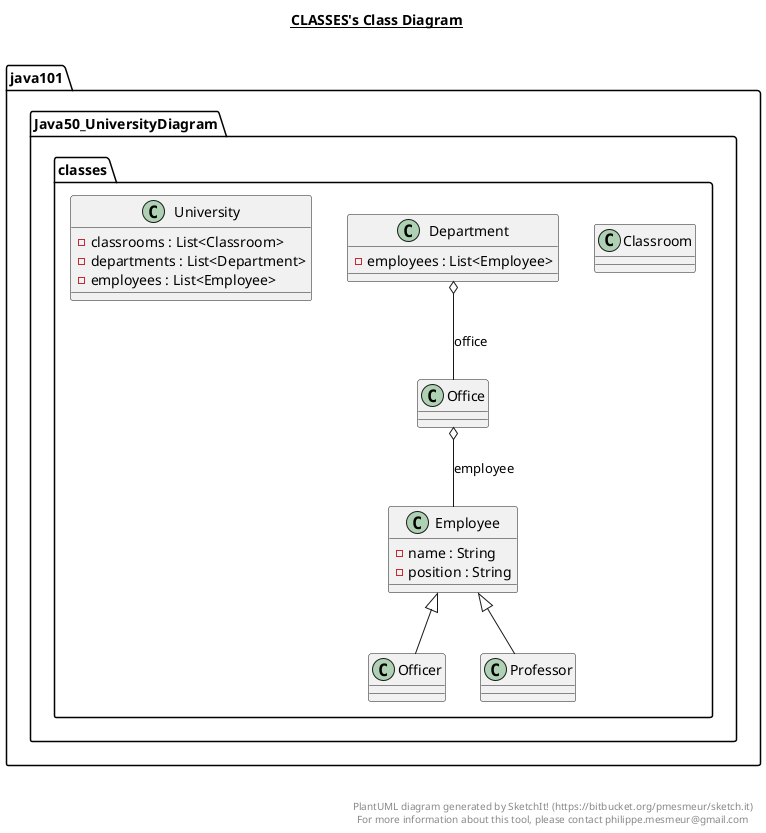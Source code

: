 @startuml

title __CLASSES's Class Diagram__\n

  namespace java101 {
    namespace Java50_UniversityDiagram.classes {
      class java101.Java50_UniversityDiagram.classes.Classroom {
      }
    }
  }
  

  namespace java101 {
    namespace Java50_UniversityDiagram.classes {
      class java101.Java50_UniversityDiagram.classes.Department {
          - employees : List<Employee>
      }
    }
  }
  

  namespace java101 {
    namespace Java50_UniversityDiagram.classes {
      class java101.Java50_UniversityDiagram.classes.Employee {
          - name : String
          - position : String
      }
    }
  }
  

  namespace java101 {
    namespace Java50_UniversityDiagram.classes {
      class java101.Java50_UniversityDiagram.classes.Office {
      }
    }
  }
  

  namespace java101 {
    namespace Java50_UniversityDiagram.classes {
      class java101.Java50_UniversityDiagram.classes.Officer {
      }
    }
  }
  

  namespace java101 {
    namespace Java50_UniversityDiagram.classes {
      class java101.Java50_UniversityDiagram.classes.Professor {
      }
    }
  }
  

  namespace java101 {
    namespace Java50_UniversityDiagram.classes {
      class java101.Java50_UniversityDiagram.classes.University {
          - classrooms : List<Classroom>
          - departments : List<Department>
          - employees : List<Employee>
      }
    }
  }
  

  java101.Java50_UniversityDiagram.classes.Department o-- java101.Java50_UniversityDiagram.classes.Office : office
  java101.Java50_UniversityDiagram.classes.Office o-- java101.Java50_UniversityDiagram.classes.Employee : employee
  java101.Java50_UniversityDiagram.classes.Officer -up-|> java101.Java50_UniversityDiagram.classes.Employee
  java101.Java50_UniversityDiagram.classes.Professor -up-|> java101.Java50_UniversityDiagram.classes.Employee


right footer


PlantUML diagram generated by SketchIt! (https://bitbucket.org/pmesmeur/sketch.it)
For more information about this tool, please contact philippe.mesmeur@gmail.com
endfooter

@enduml

